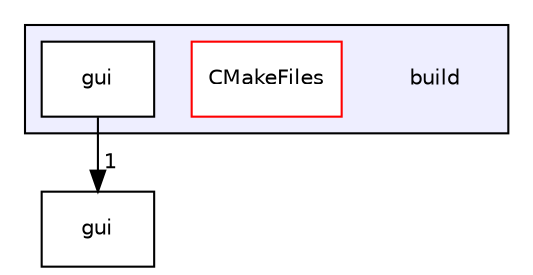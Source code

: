 digraph "build" {
  compound=true
  node [ fontsize="10", fontname="Helvetica"];
  edge [ labelfontsize="10", labelfontname="Helvetica"];
  subgraph clusterdir_e19c86e2c947f4ee879e0d272e9c8264 {
    graph [ bgcolor="#eeeeff", pencolor="black", label="" URL="dir_e19c86e2c947f4ee879e0d272e9c8264.html"];
    dir_e19c86e2c947f4ee879e0d272e9c8264 [shape=plaintext label="build"];
    dir_43fe6a80f680125846b3067c0745dff0 [shape=box label="CMakeFiles" color="red" fillcolor="white" style="filled" URL="dir_43fe6a80f680125846b3067c0745dff0.html"];
    dir_d0985cf08ca419b3ebaadf2a43dabcb7 [shape=box label="gui" color="black" fillcolor="white" style="filled" URL="dir_d0985cf08ca419b3ebaadf2a43dabcb7.html"];
  }
  dir_41ff9344cec4985c5998d5204fde8ca3 [shape=box label="gui" URL="dir_41ff9344cec4985c5998d5204fde8ca3.html"];
  dir_d0985cf08ca419b3ebaadf2a43dabcb7->dir_41ff9344cec4985c5998d5204fde8ca3 [headlabel="1", labeldistance=1.5 headhref="dir_000005_000007.html"];
}
